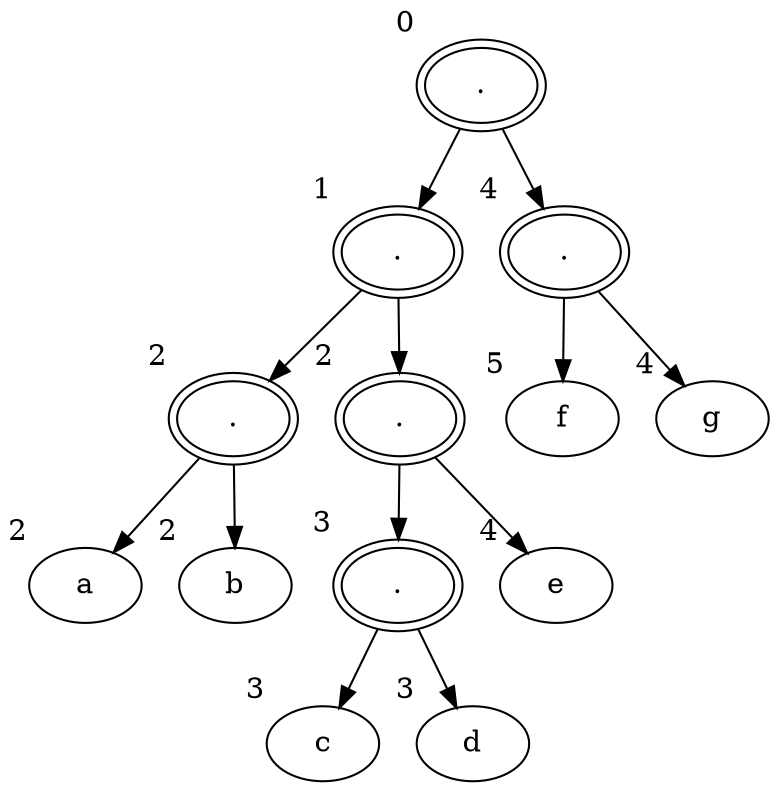 digraph {
  94760294298752[label="." xlabel="0" peripheries="2"]
  94760294297792[label="." xlabel="1" peripheries="2"]
  94760294298752  ->  94760294297792
  94760294298912[label="." xlabel="4" peripheries="2"]
  94760294298752  ->  94760294298912
  94760294297888[label="." xlabel="2" peripheries="2"]
  94760294297792  ->  94760294297888
  94760294298592[label="." xlabel="2" peripheries="2"]
  94760294297792  ->  94760294298592
  94760294298832[label="f" xlabel="5" peripheries="1"]
  94760294298912  ->  94760294298832
  94760294298992[label="g" xlabel="4" peripheries="1"]
  94760294298912  ->  94760294298992
  94760294297840[label="a" xlabel="2" peripheries="1"]
  94760294297888  ->  94760294297840
  94760294297936[label="b" xlabel="2" peripheries="1"]
  94760294297888  ->  94760294297936
  94760294298432[label="." xlabel="3" peripheries="2"]
  94760294298592  ->  94760294298432
  94760294298672[label="e" xlabel="4" peripheries="1"]
  94760294298592  ->  94760294298672
  94760294298352[label="c" xlabel="3" peripheries="1"]
  94760294298432  ->  94760294298352
  94760294298512[label="d" xlabel="3" peripheries="1"]
  94760294298432  ->  94760294298512
}
